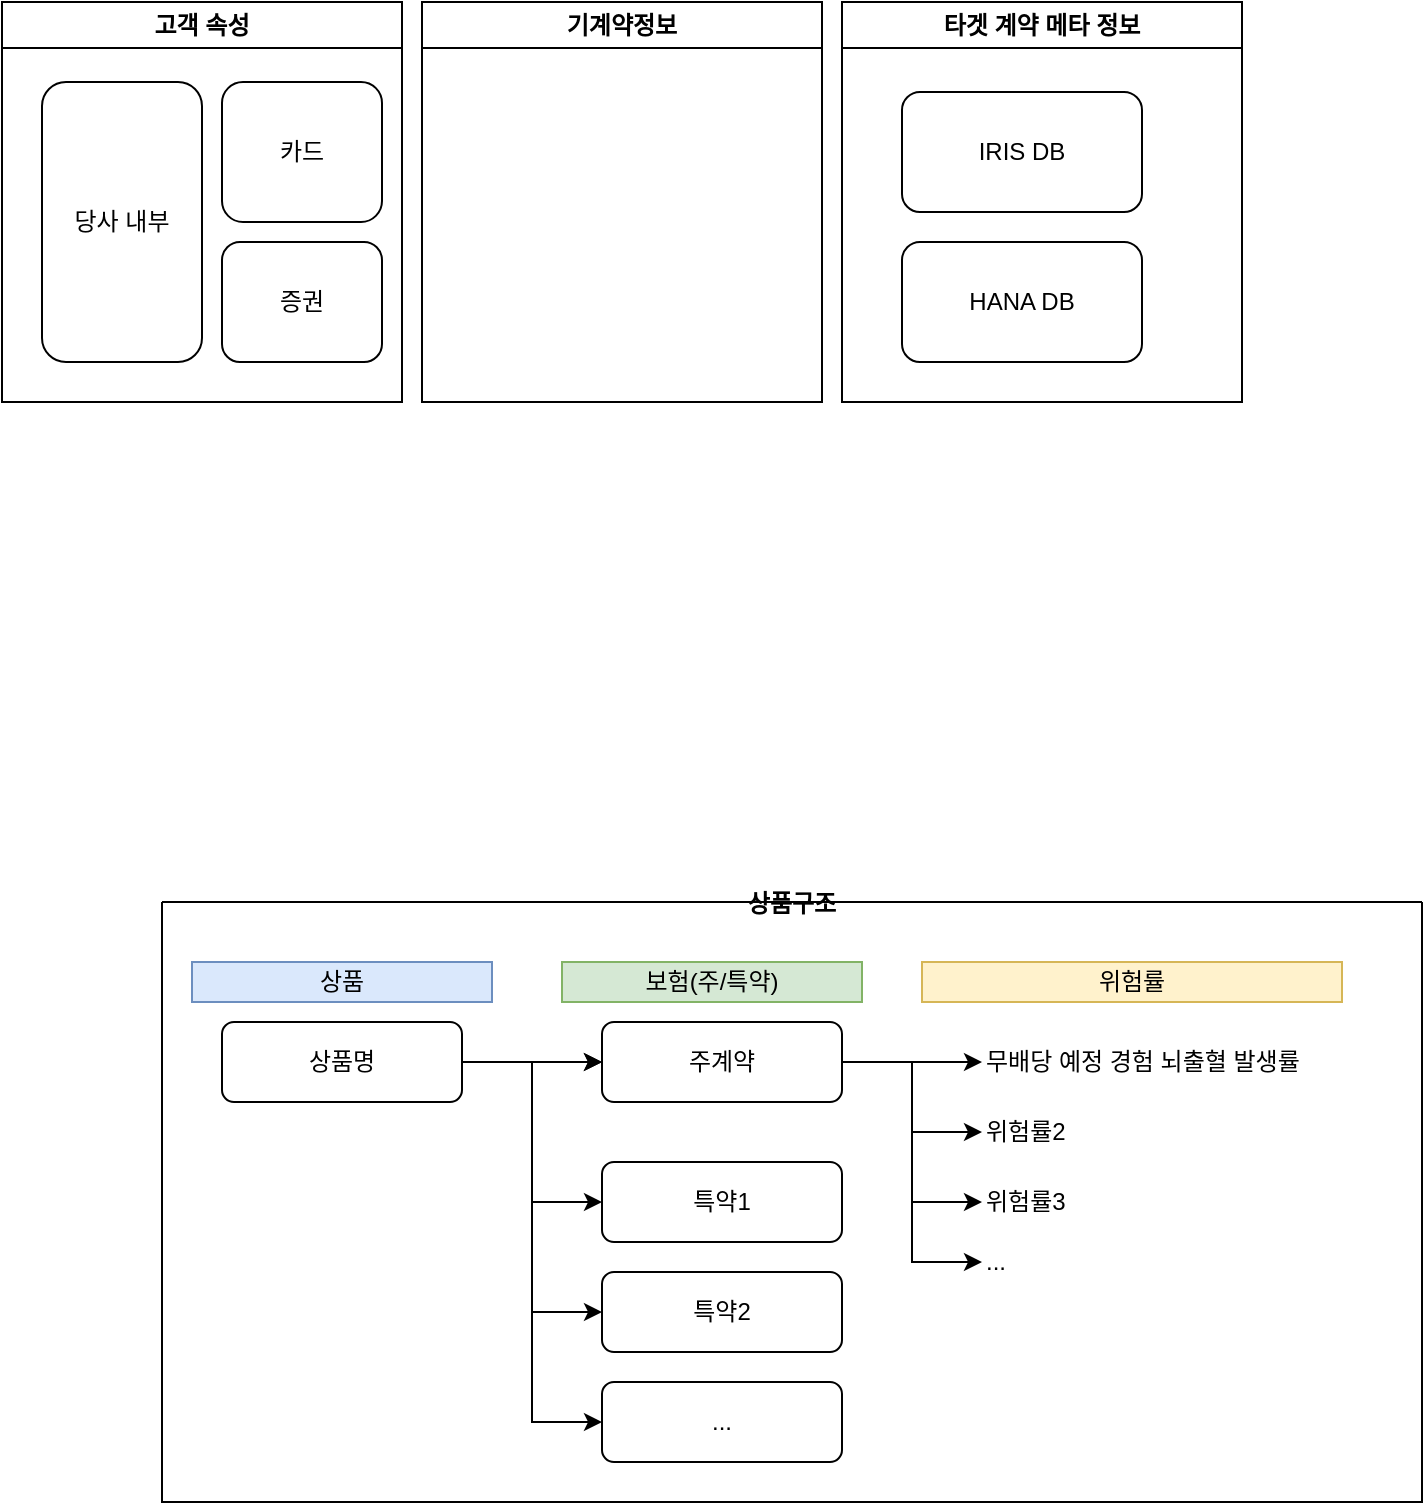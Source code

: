 <mxfile version="22.1.2" type="github">
  <diagram name="페이지-1" id="DrAP7eZRbEFT3B6ZiXp5">
    <mxGraphModel dx="1026" dy="686" grid="1" gridSize="10" guides="1" tooltips="1" connect="1" arrows="1" fold="1" page="1" pageScale="1" pageWidth="827" pageHeight="1169" math="0" shadow="0">
      <root>
        <mxCell id="0" />
        <mxCell id="1" parent="0" />
        <mxCell id="0Ap0oMkYR-13eDsSxTsI-3" value="당사 내부" style="rounded=1;whiteSpace=wrap;html=1;" vertex="1" parent="1">
          <mxGeometry x="60" y="180" width="80" height="140" as="geometry" />
        </mxCell>
        <mxCell id="0Ap0oMkYR-13eDsSxTsI-5" value="카드" style="rounded=1;whiteSpace=wrap;html=1;" vertex="1" parent="1">
          <mxGeometry x="150" y="180" width="80" height="70" as="geometry" />
        </mxCell>
        <mxCell id="0Ap0oMkYR-13eDsSxTsI-6" value="증권" style="rounded=1;whiteSpace=wrap;html=1;" vertex="1" parent="1">
          <mxGeometry x="150" y="260" width="80" height="60" as="geometry" />
        </mxCell>
        <mxCell id="0Ap0oMkYR-13eDsSxTsI-7" value="고객 속성" style="swimlane;whiteSpace=wrap;html=1;" vertex="1" parent="1">
          <mxGeometry x="40" y="140" width="200" height="200" as="geometry" />
        </mxCell>
        <mxCell id="0Ap0oMkYR-13eDsSxTsI-8" value="기계약정보" style="swimlane;whiteSpace=wrap;html=1;" vertex="1" parent="1">
          <mxGeometry x="250" y="140" width="200" height="200" as="geometry" />
        </mxCell>
        <mxCell id="0Ap0oMkYR-13eDsSxTsI-9" value="타겟 계약 메타 정보" style="swimlane;whiteSpace=wrap;html=1;" vertex="1" parent="1">
          <mxGeometry x="460" y="140" width="200" height="200" as="geometry" />
        </mxCell>
        <mxCell id="0Ap0oMkYR-13eDsSxTsI-14" value="IRIS DB" style="rounded=1;whiteSpace=wrap;html=1;" vertex="1" parent="0Ap0oMkYR-13eDsSxTsI-9">
          <mxGeometry x="30" y="45" width="120" height="60" as="geometry" />
        </mxCell>
        <mxCell id="0Ap0oMkYR-13eDsSxTsI-15" value="HANA DB" style="rounded=1;whiteSpace=wrap;html=1;" vertex="1" parent="0Ap0oMkYR-13eDsSxTsI-9">
          <mxGeometry x="30" y="120" width="120" height="60" as="geometry" />
        </mxCell>
        <mxCell id="0Ap0oMkYR-13eDsSxTsI-68" value="" style="group" vertex="1" connectable="0" parent="1">
          <mxGeometry x="120" y="590" width="630" height="300" as="geometry" />
        </mxCell>
        <mxCell id="0Ap0oMkYR-13eDsSxTsI-32" value="상품명" style="rounded=1;whiteSpace=wrap;html=1;" vertex="1" parent="0Ap0oMkYR-13eDsSxTsI-68">
          <mxGeometry x="30" y="60" width="120" height="40" as="geometry" />
        </mxCell>
        <mxCell id="0Ap0oMkYR-13eDsSxTsI-33" value="주계약" style="rounded=1;whiteSpace=wrap;html=1;" vertex="1" parent="0Ap0oMkYR-13eDsSxTsI-68">
          <mxGeometry x="220" y="60" width="120" height="40" as="geometry" />
        </mxCell>
        <mxCell id="0Ap0oMkYR-13eDsSxTsI-36" value="" style="edgeStyle=orthogonalEdgeStyle;rounded=0;orthogonalLoop=1;jettySize=auto;html=1;" edge="1" parent="0Ap0oMkYR-13eDsSxTsI-68" source="0Ap0oMkYR-13eDsSxTsI-32" target="0Ap0oMkYR-13eDsSxTsI-33">
          <mxGeometry relative="1" as="geometry">
            <Array as="points">
              <mxPoint x="180" y="80" />
              <mxPoint x="180" y="80" />
            </Array>
          </mxGeometry>
        </mxCell>
        <mxCell id="0Ap0oMkYR-13eDsSxTsI-43" value="" style="edgeStyle=orthogonalEdgeStyle;rounded=0;orthogonalLoop=1;jettySize=auto;html=1;" edge="1" parent="0Ap0oMkYR-13eDsSxTsI-68" source="0Ap0oMkYR-13eDsSxTsI-32" target="0Ap0oMkYR-13eDsSxTsI-33">
          <mxGeometry relative="1" as="geometry" />
        </mxCell>
        <mxCell id="0Ap0oMkYR-13eDsSxTsI-38" value="특약1" style="rounded=1;whiteSpace=wrap;html=1;" vertex="1" parent="0Ap0oMkYR-13eDsSxTsI-68">
          <mxGeometry x="220" y="130" width="120" height="40" as="geometry" />
        </mxCell>
        <mxCell id="0Ap0oMkYR-13eDsSxTsI-41" style="edgeStyle=orthogonalEdgeStyle;rounded=0;orthogonalLoop=1;jettySize=auto;html=1;exitX=1;exitY=0.5;exitDx=0;exitDy=0;entryX=0;entryY=0.5;entryDx=0;entryDy=0;" edge="1" parent="0Ap0oMkYR-13eDsSxTsI-68" source="0Ap0oMkYR-13eDsSxTsI-32" target="0Ap0oMkYR-13eDsSxTsI-38">
          <mxGeometry relative="1" as="geometry">
            <mxPoint x="180" y="150" as="targetPoint" />
            <Array as="points">
              <mxPoint x="185" y="80" />
              <mxPoint x="185" y="150" />
            </Array>
          </mxGeometry>
        </mxCell>
        <mxCell id="0Ap0oMkYR-13eDsSxTsI-39" value="특약2" style="rounded=1;whiteSpace=wrap;html=1;" vertex="1" parent="0Ap0oMkYR-13eDsSxTsI-68">
          <mxGeometry x="220" y="185" width="120" height="40" as="geometry" />
        </mxCell>
        <mxCell id="0Ap0oMkYR-13eDsSxTsI-44" style="edgeStyle=orthogonalEdgeStyle;rounded=0;orthogonalLoop=1;jettySize=auto;html=1;exitX=1;exitY=0.5;exitDx=0;exitDy=0;entryX=0;entryY=0.5;entryDx=0;entryDy=0;" edge="1" parent="0Ap0oMkYR-13eDsSxTsI-68" source="0Ap0oMkYR-13eDsSxTsI-32" target="0Ap0oMkYR-13eDsSxTsI-39">
          <mxGeometry relative="1" as="geometry" />
        </mxCell>
        <mxCell id="0Ap0oMkYR-13eDsSxTsI-40" value="..." style="rounded=1;whiteSpace=wrap;html=1;" vertex="1" parent="0Ap0oMkYR-13eDsSxTsI-68">
          <mxGeometry x="220" y="240" width="120" height="40" as="geometry" />
        </mxCell>
        <mxCell id="0Ap0oMkYR-13eDsSxTsI-45" style="edgeStyle=orthogonalEdgeStyle;rounded=0;orthogonalLoop=1;jettySize=auto;html=1;exitX=1;exitY=0.5;exitDx=0;exitDy=0;entryX=0;entryY=0.5;entryDx=0;entryDy=0;" edge="1" parent="0Ap0oMkYR-13eDsSxTsI-68" source="0Ap0oMkYR-13eDsSxTsI-32" target="0Ap0oMkYR-13eDsSxTsI-40">
          <mxGeometry relative="1" as="geometry" />
        </mxCell>
        <mxCell id="0Ap0oMkYR-13eDsSxTsI-53" value="무배당 예정 경험 뇌출혈 발생률" style="text;html=1;strokeColor=none;fillColor=none;align=left;verticalAlign=middle;whiteSpace=wrap;rounded=0;" vertex="1" parent="0Ap0oMkYR-13eDsSxTsI-68">
          <mxGeometry x="410" y="65" width="210" height="30" as="geometry" />
        </mxCell>
        <mxCell id="0Ap0oMkYR-13eDsSxTsI-54" value="" style="edgeStyle=orthogonalEdgeStyle;rounded=0;orthogonalLoop=1;jettySize=auto;html=1;" edge="1" parent="0Ap0oMkYR-13eDsSxTsI-68" source="0Ap0oMkYR-13eDsSxTsI-33" target="0Ap0oMkYR-13eDsSxTsI-53">
          <mxGeometry relative="1" as="geometry" />
        </mxCell>
        <mxCell id="0Ap0oMkYR-13eDsSxTsI-56" value="위험률2" style="text;html=1;strokeColor=none;fillColor=none;align=left;verticalAlign=middle;whiteSpace=wrap;rounded=0;" vertex="1" parent="0Ap0oMkYR-13eDsSxTsI-68">
          <mxGeometry x="410" y="100" width="60" height="30" as="geometry" />
        </mxCell>
        <mxCell id="0Ap0oMkYR-13eDsSxTsI-57" style="edgeStyle=orthogonalEdgeStyle;rounded=0;orthogonalLoop=1;jettySize=auto;html=1;entryX=0;entryY=0.5;entryDx=0;entryDy=0;" edge="1" parent="0Ap0oMkYR-13eDsSxTsI-68" source="0Ap0oMkYR-13eDsSxTsI-33" target="0Ap0oMkYR-13eDsSxTsI-56">
          <mxGeometry relative="1" as="geometry" />
        </mxCell>
        <mxCell id="0Ap0oMkYR-13eDsSxTsI-58" value="위험률3" style="text;html=1;strokeColor=none;fillColor=none;align=left;verticalAlign=middle;whiteSpace=wrap;rounded=0;" vertex="1" parent="0Ap0oMkYR-13eDsSxTsI-68">
          <mxGeometry x="410" y="135" width="60" height="30" as="geometry" />
        </mxCell>
        <mxCell id="0Ap0oMkYR-13eDsSxTsI-59" style="edgeStyle=orthogonalEdgeStyle;rounded=0;orthogonalLoop=1;jettySize=auto;html=1;exitX=1;exitY=0.5;exitDx=0;exitDy=0;entryX=0;entryY=0.5;entryDx=0;entryDy=0;" edge="1" parent="0Ap0oMkYR-13eDsSxTsI-68" source="0Ap0oMkYR-13eDsSxTsI-33" target="0Ap0oMkYR-13eDsSxTsI-58">
          <mxGeometry relative="1" as="geometry" />
        </mxCell>
        <mxCell id="0Ap0oMkYR-13eDsSxTsI-60" value="..." style="text;html=1;strokeColor=none;fillColor=none;align=left;verticalAlign=middle;whiteSpace=wrap;rounded=0;" vertex="1" parent="0Ap0oMkYR-13eDsSxTsI-68">
          <mxGeometry x="410" y="165" width="60" height="30" as="geometry" />
        </mxCell>
        <mxCell id="0Ap0oMkYR-13eDsSxTsI-61" style="edgeStyle=orthogonalEdgeStyle;rounded=0;orthogonalLoop=1;jettySize=auto;html=1;exitX=1;exitY=0.5;exitDx=0;exitDy=0;entryX=0;entryY=0.5;entryDx=0;entryDy=0;" edge="1" parent="0Ap0oMkYR-13eDsSxTsI-68" source="0Ap0oMkYR-13eDsSxTsI-33" target="0Ap0oMkYR-13eDsSxTsI-60">
          <mxGeometry relative="1" as="geometry" />
        </mxCell>
        <mxCell id="0Ap0oMkYR-13eDsSxTsI-62" value="상품" style="rounded=0;whiteSpace=wrap;html=1;fillColor=#dae8fc;strokeColor=#6c8ebf;" vertex="1" parent="0Ap0oMkYR-13eDsSxTsI-68">
          <mxGeometry x="15" y="30" width="150" height="20" as="geometry" />
        </mxCell>
        <mxCell id="0Ap0oMkYR-13eDsSxTsI-63" value="보험(주/특약)" style="rounded=0;whiteSpace=wrap;html=1;fillColor=#d5e8d4;strokeColor=#82b366;" vertex="1" parent="0Ap0oMkYR-13eDsSxTsI-68">
          <mxGeometry x="200" y="30" width="150" height="20" as="geometry" />
        </mxCell>
        <mxCell id="0Ap0oMkYR-13eDsSxTsI-64" value="위험률" style="rounded=0;whiteSpace=wrap;html=1;fillColor=#fff2cc;strokeColor=#d6b656;" vertex="1" parent="0Ap0oMkYR-13eDsSxTsI-68">
          <mxGeometry x="380" y="30" width="210" height="20" as="geometry" />
        </mxCell>
        <mxCell id="0Ap0oMkYR-13eDsSxTsI-66" value="상품구조" style="swimlane;startSize=0;rounded=0;glass=0;" vertex="1" parent="0Ap0oMkYR-13eDsSxTsI-68">
          <mxGeometry width="630" height="300" as="geometry">
            <mxRectangle width="80" height="30" as="alternateBounds" />
          </mxGeometry>
        </mxCell>
      </root>
    </mxGraphModel>
  </diagram>
</mxfile>
